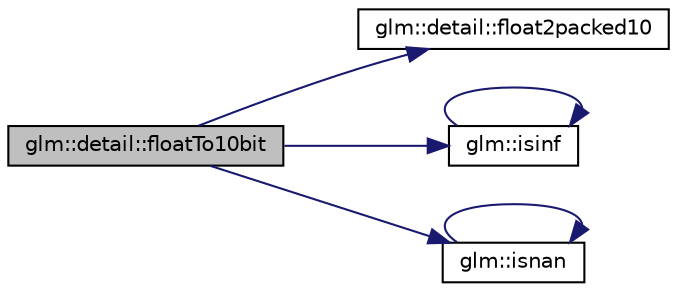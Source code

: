 digraph "glm::detail::floatTo10bit"
{
 // LATEX_PDF_SIZE
  edge [fontname="Helvetica",fontsize="10",labelfontname="Helvetica",labelfontsize="10"];
  node [fontname="Helvetica",fontsize="10",shape=record];
  rankdir="LR";
  Node1 [label="glm::detail::floatTo10bit",height=0.2,width=0.4,color="black", fillcolor="grey75", style="filled", fontcolor="black",tooltip=" "];
  Node1 -> Node2 [color="midnightblue",fontsize="10",style="solid",fontname="Helvetica"];
  Node2 [label="glm::detail::float2packed10",height=0.2,width=0.4,color="black", fillcolor="white", style="filled",URL="$namespaceglm_1_1detail.html#a066e984b6ff1a54325e8d11afed5a0f9",tooltip=" "];
  Node1 -> Node3 [color="midnightblue",fontsize="10",style="solid",fontname="Helvetica"];
  Node3 [label="glm::isinf",height=0.2,width=0.4,color="black", fillcolor="white", style="filled",URL="$group__core__func__common.html#gaf28f7a4696746f081685c9fd05c7e2de",tooltip=" "];
  Node3 -> Node3 [color="midnightblue",fontsize="10",style="solid",fontname="Helvetica"];
  Node1 -> Node4 [color="midnightblue",fontsize="10",style="solid",fontname="Helvetica"];
  Node4 [label="glm::isnan",height=0.2,width=0.4,color="black", fillcolor="white", style="filled",URL="$group__core__func__common.html#ga6cb8f202a52eed2331724a3800198ebf",tooltip=" "];
  Node4 -> Node4 [color="midnightblue",fontsize="10",style="solid",fontname="Helvetica"];
}
